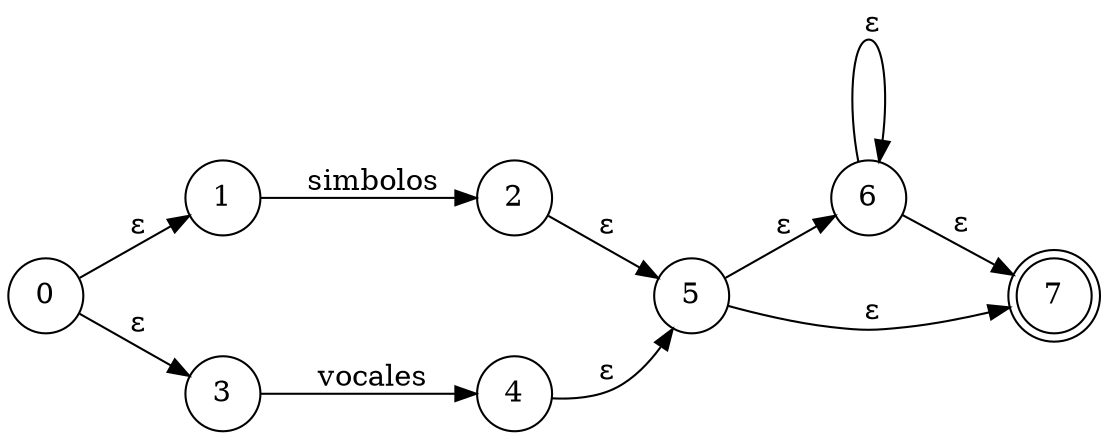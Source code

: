 digraph G { 
nodesep=0.8; 
ranksep=0.5; 
rankdir = LR; 
node[shape = circle ]; 
0->1 [ label = " ε"]; 
1->2 [ label = " simbolos"]; 
0->3 [ label = " ε"]; 
3->4 [ label = " vocales"]; 
4->5 [ label = " ε"]; 
2->5 [ label = " ε"]; 
5->6 [ label = " ε"]; 
6->6 [ label = " ε"]; 
6->7 [ label = " ε"]; 
5->7 [ label = " ε"]; 
7[ shape = doublecircle];}